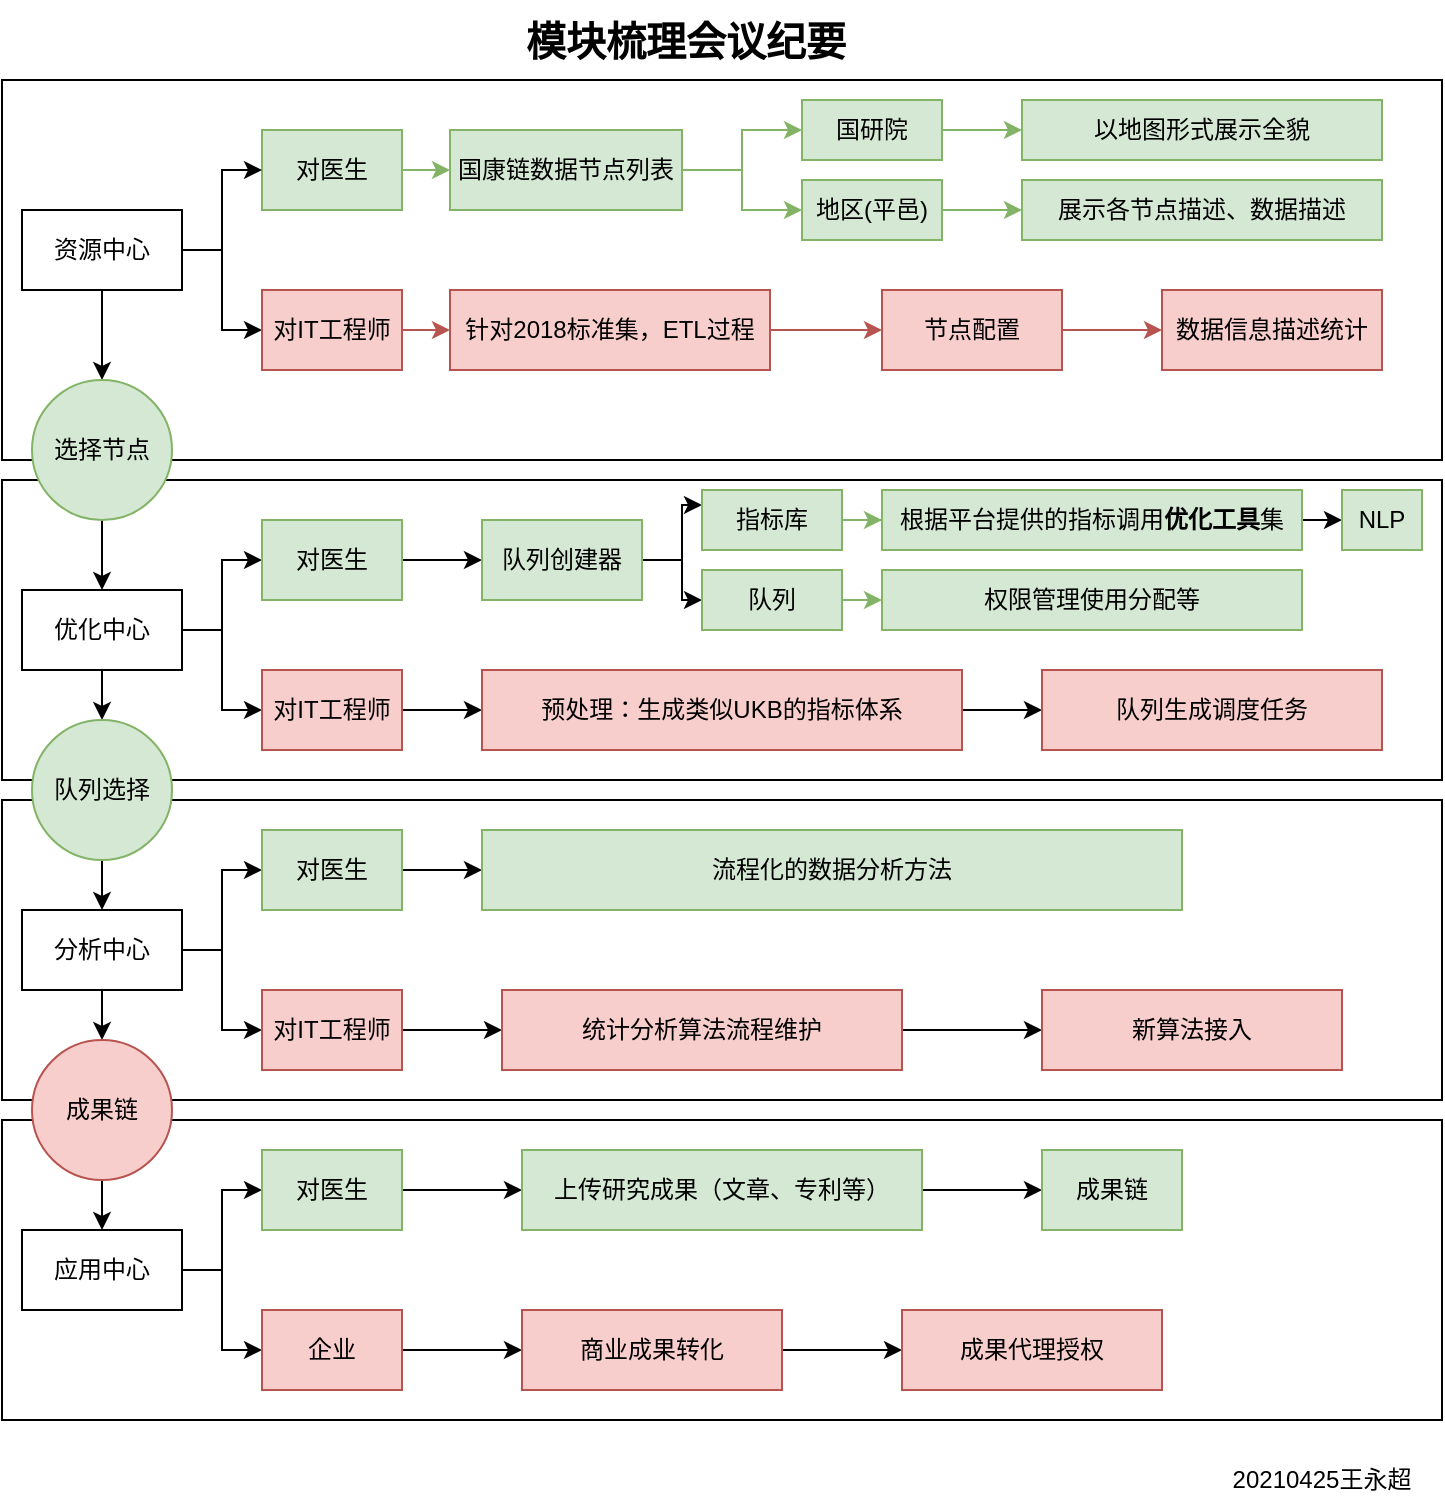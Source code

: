 <mxfile version="14.6.1" type="github"><diagram id="MJKq4VRJ208Hil9jNjBE" name="Page-1"><mxGraphModel dx="1422" dy="706" grid="1" gridSize="10" guides="1" tooltips="1" connect="1" arrows="1" fold="1" page="1" pageScale="1" pageWidth="827" pageHeight="1169" math="0" shadow="0"><root><mxCell id="0"/><mxCell id="1" parent="0"/><mxCell id="X51zX2RjeW-u4-VrrPBb-1" value="" style="rounded=0;whiteSpace=wrap;html=1;" vertex="1" parent="1"><mxGeometry x="40" y="80" width="720" height="190" as="geometry"/></mxCell><mxCell id="X51zX2RjeW-u4-VrrPBb-3" value="" style="rounded=0;whiteSpace=wrap;html=1;" vertex="1" parent="1"><mxGeometry x="40" y="280" width="720" height="150" as="geometry"/></mxCell><mxCell id="X51zX2RjeW-u4-VrrPBb-5" value="" style="rounded=0;whiteSpace=wrap;html=1;" vertex="1" parent="1"><mxGeometry x="40" y="440" width="720" height="150" as="geometry"/></mxCell><mxCell id="X51zX2RjeW-u4-VrrPBb-7" value="" style="rounded=0;whiteSpace=wrap;html=1;" vertex="1" parent="1"><mxGeometry x="40" y="600" width="720" height="150" as="geometry"/></mxCell><mxCell id="X51zX2RjeW-u4-VrrPBb-19" style="edgeStyle=orthogonalEdgeStyle;rounded=0;orthogonalLoop=1;jettySize=auto;html=1;exitX=1;exitY=0.5;exitDx=0;exitDy=0;entryX=0;entryY=0.5;entryDx=0;entryDy=0;fillColor=#d5e8d4;strokeColor=#82b366;" edge="1" parent="1" source="X51zX2RjeW-u4-VrrPBb-9" target="X51zX2RjeW-u4-VrrPBb-14"><mxGeometry relative="1" as="geometry"/></mxCell><mxCell id="X51zX2RjeW-u4-VrrPBb-9" value="对医生" style="rounded=0;whiteSpace=wrap;html=1;fillColor=#d5e8d4;strokeColor=#82b366;" vertex="1" parent="1"><mxGeometry x="170" y="105" width="70" height="40" as="geometry"/></mxCell><mxCell id="X51zX2RjeW-u4-VrrPBb-12" style="edgeStyle=orthogonalEdgeStyle;rounded=0;orthogonalLoop=1;jettySize=auto;html=1;exitX=1;exitY=0.5;exitDx=0;exitDy=0;entryX=0;entryY=0.5;entryDx=0;entryDy=0;" edge="1" parent="1" source="X51zX2RjeW-u4-VrrPBb-10" target="X51zX2RjeW-u4-VrrPBb-9"><mxGeometry relative="1" as="geometry"/></mxCell><mxCell id="X51zX2RjeW-u4-VrrPBb-13" style="edgeStyle=orthogonalEdgeStyle;rounded=0;orthogonalLoop=1;jettySize=auto;html=1;exitX=1;exitY=0.5;exitDx=0;exitDy=0;entryX=0;entryY=0.5;entryDx=0;entryDy=0;" edge="1" parent="1" source="X51zX2RjeW-u4-VrrPBb-10" target="X51zX2RjeW-u4-VrrPBb-11"><mxGeometry relative="1" as="geometry"/></mxCell><mxCell id="X51zX2RjeW-u4-VrrPBb-34" style="edgeStyle=orthogonalEdgeStyle;rounded=0;orthogonalLoop=1;jettySize=auto;html=1;exitX=0.5;exitY=1;exitDx=0;exitDy=0;entryX=0.5;entryY=0;entryDx=0;entryDy=0;" edge="1" parent="1" source="X51zX2RjeW-u4-VrrPBb-10" target="X51zX2RjeW-u4-VrrPBb-33"><mxGeometry relative="1" as="geometry"/></mxCell><mxCell id="X51zX2RjeW-u4-VrrPBb-10" value="&lt;span&gt;资源中心&lt;/span&gt;" style="rounded=0;whiteSpace=wrap;html=1;" vertex="1" parent="1"><mxGeometry x="50" y="145" width="80" height="40" as="geometry"/></mxCell><mxCell id="X51zX2RjeW-u4-VrrPBb-21" style="edgeStyle=orthogonalEdgeStyle;rounded=0;orthogonalLoop=1;jettySize=auto;html=1;exitX=1;exitY=0.5;exitDx=0;exitDy=0;entryX=0;entryY=0.5;entryDx=0;entryDy=0;fillColor=#f8cecc;strokeColor=#b85450;" edge="1" parent="1" source="X51zX2RjeW-u4-VrrPBb-11" target="X51zX2RjeW-u4-VrrPBb-20"><mxGeometry relative="1" as="geometry"/></mxCell><mxCell id="X51zX2RjeW-u4-VrrPBb-11" value="对IT工程师" style="rounded=0;whiteSpace=wrap;html=1;fillColor=#f8cecc;strokeColor=#b85450;" vertex="1" parent="1"><mxGeometry x="170" y="185" width="70" height="40" as="geometry"/></mxCell><mxCell id="X51zX2RjeW-u4-VrrPBb-17" style="edgeStyle=orthogonalEdgeStyle;rounded=0;orthogonalLoop=1;jettySize=auto;html=1;exitX=1;exitY=0.5;exitDx=0;exitDy=0;entryX=0;entryY=0.5;entryDx=0;entryDy=0;fillColor=#d5e8d4;strokeColor=#82b366;" edge="1" parent="1" source="X51zX2RjeW-u4-VrrPBb-14" target="X51zX2RjeW-u4-VrrPBb-16"><mxGeometry relative="1" as="geometry"/></mxCell><mxCell id="X51zX2RjeW-u4-VrrPBb-18" style="edgeStyle=orthogonalEdgeStyle;rounded=0;orthogonalLoop=1;jettySize=auto;html=1;exitX=1;exitY=0.5;exitDx=0;exitDy=0;fillColor=#d5e8d4;strokeColor=#82b366;" edge="1" parent="1" source="X51zX2RjeW-u4-VrrPBb-14" target="X51zX2RjeW-u4-VrrPBb-15"><mxGeometry relative="1" as="geometry"/></mxCell><mxCell id="X51zX2RjeW-u4-VrrPBb-14" value="国康链数据节点列表" style="rounded=0;whiteSpace=wrap;html=1;fillColor=#d5e8d4;strokeColor=#82b366;" vertex="1" parent="1"><mxGeometry x="264" y="105" width="116" height="40" as="geometry"/></mxCell><mxCell id="X51zX2RjeW-u4-VrrPBb-29" style="edgeStyle=orthogonalEdgeStyle;rounded=0;orthogonalLoop=1;jettySize=auto;html=1;exitX=1;exitY=0.5;exitDx=0;exitDy=0;entryX=0;entryY=0.5;entryDx=0;entryDy=0;fillColor=#d5e8d4;strokeColor=#82b366;" edge="1" parent="1" source="X51zX2RjeW-u4-VrrPBb-15" target="X51zX2RjeW-u4-VrrPBb-28"><mxGeometry relative="1" as="geometry"/></mxCell><mxCell id="X51zX2RjeW-u4-VrrPBb-15" value="地区(平邑)" style="rounded=0;whiteSpace=wrap;html=1;fillColor=#d5e8d4;strokeColor=#82b366;" vertex="1" parent="1"><mxGeometry x="440" y="130" width="70" height="30" as="geometry"/></mxCell><mxCell id="X51zX2RjeW-u4-VrrPBb-27" style="edgeStyle=orthogonalEdgeStyle;rounded=0;orthogonalLoop=1;jettySize=auto;html=1;exitX=1;exitY=0.5;exitDx=0;exitDy=0;fillColor=#d5e8d4;strokeColor=#82b366;" edge="1" parent="1" source="X51zX2RjeW-u4-VrrPBb-16" target="X51zX2RjeW-u4-VrrPBb-26"><mxGeometry relative="1" as="geometry"/></mxCell><mxCell id="X51zX2RjeW-u4-VrrPBb-16" value="国研院" style="rounded=0;whiteSpace=wrap;html=1;fillColor=#d5e8d4;strokeColor=#82b366;" vertex="1" parent="1"><mxGeometry x="440" y="90" width="70" height="30" as="geometry"/></mxCell><mxCell id="X51zX2RjeW-u4-VrrPBb-23" style="edgeStyle=orthogonalEdgeStyle;rounded=0;orthogonalLoop=1;jettySize=auto;html=1;exitX=1;exitY=0.5;exitDx=0;exitDy=0;entryX=0;entryY=0.5;entryDx=0;entryDy=0;fillColor=#f8cecc;strokeColor=#b85450;" edge="1" parent="1" source="X51zX2RjeW-u4-VrrPBb-20" target="X51zX2RjeW-u4-VrrPBb-22"><mxGeometry relative="1" as="geometry"/></mxCell><mxCell id="X51zX2RjeW-u4-VrrPBb-20" value="针对2018标准集，ETL过程" style="rounded=0;whiteSpace=wrap;html=1;fillColor=#f8cecc;strokeColor=#b85450;" vertex="1" parent="1"><mxGeometry x="264" y="185" width="160" height="40" as="geometry"/></mxCell><mxCell id="X51zX2RjeW-u4-VrrPBb-25" style="edgeStyle=orthogonalEdgeStyle;rounded=0;orthogonalLoop=1;jettySize=auto;html=1;exitX=1;exitY=0.5;exitDx=0;exitDy=0;entryX=0;entryY=0.5;entryDx=0;entryDy=0;fillColor=#f8cecc;strokeColor=#b85450;" edge="1" parent="1" source="X51zX2RjeW-u4-VrrPBb-22" target="X51zX2RjeW-u4-VrrPBb-24"><mxGeometry relative="1" as="geometry"/></mxCell><mxCell id="X51zX2RjeW-u4-VrrPBb-22" value="节点配置" style="rounded=0;whiteSpace=wrap;html=1;fillColor=#f8cecc;strokeColor=#b85450;" vertex="1" parent="1"><mxGeometry x="480" y="185" width="90" height="40" as="geometry"/></mxCell><mxCell id="X51zX2RjeW-u4-VrrPBb-24" value="数据信息描述统计" style="rounded=0;whiteSpace=wrap;html=1;fillColor=#f8cecc;strokeColor=#b85450;" vertex="1" parent="1"><mxGeometry x="620" y="185" width="110" height="40" as="geometry"/></mxCell><mxCell id="X51zX2RjeW-u4-VrrPBb-26" value="以地图形式展示全貌" style="rounded=0;whiteSpace=wrap;html=1;fillColor=#d5e8d4;strokeColor=#82b366;" vertex="1" parent="1"><mxGeometry x="550" y="90" width="180" height="30" as="geometry"/></mxCell><mxCell id="X51zX2RjeW-u4-VrrPBb-28" value="展示各节点描述、数据描述" style="rounded=0;whiteSpace=wrap;html=1;fillColor=#d5e8d4;strokeColor=#82b366;" vertex="1" parent="1"><mxGeometry x="550" y="130" width="180" height="30" as="geometry"/></mxCell><mxCell id="X51zX2RjeW-u4-VrrPBb-38" style="edgeStyle=orthogonalEdgeStyle;rounded=0;orthogonalLoop=1;jettySize=auto;html=1;exitX=1;exitY=0.5;exitDx=0;exitDy=0;" edge="1" parent="1" source="X51zX2RjeW-u4-VrrPBb-30" target="X51zX2RjeW-u4-VrrPBb-36"><mxGeometry relative="1" as="geometry"/></mxCell><mxCell id="X51zX2RjeW-u4-VrrPBb-39" style="edgeStyle=orthogonalEdgeStyle;rounded=0;orthogonalLoop=1;jettySize=auto;html=1;exitX=1;exitY=0.5;exitDx=0;exitDy=0;entryX=0;entryY=0.5;entryDx=0;entryDy=0;" edge="1" parent="1" source="X51zX2RjeW-u4-VrrPBb-30" target="X51zX2RjeW-u4-VrrPBb-37"><mxGeometry relative="1" as="geometry"/></mxCell><mxCell id="X51zX2RjeW-u4-VrrPBb-65" style="edgeStyle=orthogonalEdgeStyle;rounded=0;orthogonalLoop=1;jettySize=auto;html=1;exitX=0.5;exitY=1;exitDx=0;exitDy=0;" edge="1" parent="1" source="X51zX2RjeW-u4-VrrPBb-30" target="X51zX2RjeW-u4-VrrPBb-64"><mxGeometry relative="1" as="geometry"/></mxCell><mxCell id="X51zX2RjeW-u4-VrrPBb-30" value="优化中心" style="rounded=0;whiteSpace=wrap;html=1;" vertex="1" parent="1"><mxGeometry x="50" y="335" width="80" height="40" as="geometry"/></mxCell><mxCell id="X51zX2RjeW-u4-VrrPBb-44" style="edgeStyle=orthogonalEdgeStyle;rounded=0;orthogonalLoop=1;jettySize=auto;html=1;exitX=1;exitY=0.5;exitDx=0;exitDy=0;entryX=0;entryY=0.5;entryDx=0;entryDy=0;" edge="1" parent="1" source="X51zX2RjeW-u4-VrrPBb-31" target="X51zX2RjeW-u4-VrrPBb-40"><mxGeometry relative="1" as="geometry"/></mxCell><mxCell id="X51zX2RjeW-u4-VrrPBb-45" style="edgeStyle=orthogonalEdgeStyle;rounded=0;orthogonalLoop=1;jettySize=auto;html=1;exitX=1;exitY=0.5;exitDx=0;exitDy=0;entryX=0;entryY=0.5;entryDx=0;entryDy=0;" edge="1" parent="1" source="X51zX2RjeW-u4-VrrPBb-31" target="X51zX2RjeW-u4-VrrPBb-41"><mxGeometry relative="1" as="geometry"/></mxCell><mxCell id="X51zX2RjeW-u4-VrrPBb-76" style="edgeStyle=orthogonalEdgeStyle;rounded=0;orthogonalLoop=1;jettySize=auto;html=1;exitX=0.5;exitY=1;exitDx=0;exitDy=0;entryX=0.5;entryY=0;entryDx=0;entryDy=0;" edge="1" parent="1" source="X51zX2RjeW-u4-VrrPBb-31" target="X51zX2RjeW-u4-VrrPBb-75"><mxGeometry relative="1" as="geometry"/></mxCell><mxCell id="X51zX2RjeW-u4-VrrPBb-31" value="分析中心" style="rounded=0;whiteSpace=wrap;html=1;" vertex="1" parent="1"><mxGeometry x="50" y="495" width="80" height="40" as="geometry"/></mxCell><mxCell id="X51zX2RjeW-u4-VrrPBb-46" style="edgeStyle=orthogonalEdgeStyle;rounded=0;orthogonalLoop=1;jettySize=auto;html=1;exitX=1;exitY=0.5;exitDx=0;exitDy=0;" edge="1" parent="1" source="X51zX2RjeW-u4-VrrPBb-32" target="X51zX2RjeW-u4-VrrPBb-42"><mxGeometry relative="1" as="geometry"/></mxCell><mxCell id="X51zX2RjeW-u4-VrrPBb-47" style="edgeStyle=orthogonalEdgeStyle;rounded=0;orthogonalLoop=1;jettySize=auto;html=1;exitX=1;exitY=0.5;exitDx=0;exitDy=0;" edge="1" parent="1" source="X51zX2RjeW-u4-VrrPBb-32" target="X51zX2RjeW-u4-VrrPBb-43"><mxGeometry relative="1" as="geometry"/></mxCell><mxCell id="X51zX2RjeW-u4-VrrPBb-32" value="应用中心" style="rounded=0;whiteSpace=wrap;html=1;" vertex="1" parent="1"><mxGeometry x="50" y="655" width="80" height="40" as="geometry"/></mxCell><mxCell id="X51zX2RjeW-u4-VrrPBb-35" style="edgeStyle=orthogonalEdgeStyle;rounded=0;orthogonalLoop=1;jettySize=auto;html=1;exitX=0.5;exitY=1;exitDx=0;exitDy=0;" edge="1" parent="1" source="X51zX2RjeW-u4-VrrPBb-33" target="X51zX2RjeW-u4-VrrPBb-30"><mxGeometry relative="1" as="geometry"/></mxCell><mxCell id="X51zX2RjeW-u4-VrrPBb-33" value="选择节点" style="ellipse;whiteSpace=wrap;html=1;aspect=fixed;fillColor=#d5e8d4;strokeColor=#82b366;" vertex="1" parent="1"><mxGeometry x="55" y="230" width="70" height="70" as="geometry"/></mxCell><mxCell id="X51zX2RjeW-u4-VrrPBb-51" style="edgeStyle=orthogonalEdgeStyle;rounded=0;orthogonalLoop=1;jettySize=auto;html=1;exitX=1;exitY=0.5;exitDx=0;exitDy=0;" edge="1" parent="1" source="X51zX2RjeW-u4-VrrPBb-36" target="X51zX2RjeW-u4-VrrPBb-50"><mxGeometry relative="1" as="geometry"/></mxCell><mxCell id="X51zX2RjeW-u4-VrrPBb-36" value="对医生" style="rounded=0;whiteSpace=wrap;html=1;fillColor=#d5e8d4;strokeColor=#82b366;" vertex="1" parent="1"><mxGeometry x="170" y="300" width="70" height="40" as="geometry"/></mxCell><mxCell id="X51zX2RjeW-u4-VrrPBb-49" style="edgeStyle=orthogonalEdgeStyle;rounded=0;orthogonalLoop=1;jettySize=auto;html=1;exitX=1;exitY=0.5;exitDx=0;exitDy=0;" edge="1" parent="1" source="X51zX2RjeW-u4-VrrPBb-37" target="X51zX2RjeW-u4-VrrPBb-48"><mxGeometry relative="1" as="geometry"/></mxCell><mxCell id="X51zX2RjeW-u4-VrrPBb-37" value="对IT工程师" style="rounded=0;whiteSpace=wrap;html=1;fillColor=#f8cecc;strokeColor=#b85450;" vertex="1" parent="1"><mxGeometry x="170" y="375" width="70" height="40" as="geometry"/></mxCell><mxCell id="X51zX2RjeW-u4-VrrPBb-79" style="edgeStyle=orthogonalEdgeStyle;rounded=0;orthogonalLoop=1;jettySize=auto;html=1;exitX=1;exitY=0.5;exitDx=0;exitDy=0;entryX=0;entryY=0.5;entryDx=0;entryDy=0;" edge="1" parent="1" source="X51zX2RjeW-u4-VrrPBb-40" target="X51zX2RjeW-u4-VrrPBb-78"><mxGeometry relative="1" as="geometry"/></mxCell><mxCell id="X51zX2RjeW-u4-VrrPBb-40" value="对医生" style="rounded=0;whiteSpace=wrap;html=1;fillColor=#d5e8d4;strokeColor=#82b366;" vertex="1" parent="1"><mxGeometry x="170" y="455" width="70" height="40" as="geometry"/></mxCell><mxCell id="X51zX2RjeW-u4-VrrPBb-81" style="edgeStyle=orthogonalEdgeStyle;rounded=0;orthogonalLoop=1;jettySize=auto;html=1;exitX=1;exitY=0.5;exitDx=0;exitDy=0;" edge="1" parent="1" source="X51zX2RjeW-u4-VrrPBb-41" target="X51zX2RjeW-u4-VrrPBb-80"><mxGeometry relative="1" as="geometry"/></mxCell><mxCell id="X51zX2RjeW-u4-VrrPBb-41" value="对IT工程师" style="rounded=0;whiteSpace=wrap;html=1;fillColor=#f8cecc;strokeColor=#b85450;" vertex="1" parent="1"><mxGeometry x="170" y="535" width="70" height="40" as="geometry"/></mxCell><mxCell id="X51zX2RjeW-u4-VrrPBb-68" style="edgeStyle=orthogonalEdgeStyle;rounded=0;orthogonalLoop=1;jettySize=auto;html=1;exitX=1;exitY=0.5;exitDx=0;exitDy=0;" edge="1" parent="1" source="X51zX2RjeW-u4-VrrPBb-42" target="X51zX2RjeW-u4-VrrPBb-67"><mxGeometry relative="1" as="geometry"/></mxCell><mxCell id="X51zX2RjeW-u4-VrrPBb-42" value="对医生" style="rounded=0;whiteSpace=wrap;html=1;fillColor=#d5e8d4;strokeColor=#82b366;" vertex="1" parent="1"><mxGeometry x="170" y="615" width="70" height="40" as="geometry"/></mxCell><mxCell id="X51zX2RjeW-u4-VrrPBb-70" style="edgeStyle=orthogonalEdgeStyle;rounded=0;orthogonalLoop=1;jettySize=auto;html=1;" edge="1" parent="1" source="X51zX2RjeW-u4-VrrPBb-43" target="X51zX2RjeW-u4-VrrPBb-69"><mxGeometry relative="1" as="geometry"/></mxCell><mxCell id="X51zX2RjeW-u4-VrrPBb-43" value="企业" style="rounded=0;whiteSpace=wrap;html=1;fillColor=#f8cecc;strokeColor=#b85450;" vertex="1" parent="1"><mxGeometry x="170" y="695" width="70" height="40" as="geometry"/></mxCell><mxCell id="X51zX2RjeW-u4-VrrPBb-61" style="edgeStyle=orthogonalEdgeStyle;rounded=0;orthogonalLoop=1;jettySize=auto;html=1;exitX=1;exitY=0.5;exitDx=0;exitDy=0;" edge="1" parent="1" source="X51zX2RjeW-u4-VrrPBb-48" target="X51zX2RjeW-u4-VrrPBb-60"><mxGeometry relative="1" as="geometry"/></mxCell><mxCell id="X51zX2RjeW-u4-VrrPBb-48" value="预处理：生成类似UKB的指标体系" style="rounded=0;whiteSpace=wrap;html=1;fillColor=#f8cecc;strokeColor=#b85450;" vertex="1" parent="1"><mxGeometry x="280" y="375" width="240" height="40" as="geometry"/></mxCell><mxCell id="X51zX2RjeW-u4-VrrPBb-58" style="edgeStyle=orthogonalEdgeStyle;rounded=0;orthogonalLoop=1;jettySize=auto;html=1;exitX=1;exitY=0.5;exitDx=0;exitDy=0;entryX=0;entryY=0.25;entryDx=0;entryDy=0;" edge="1" parent="1" source="X51zX2RjeW-u4-VrrPBb-50" target="X51zX2RjeW-u4-VrrPBb-55"><mxGeometry relative="1" as="geometry"/></mxCell><mxCell id="X51zX2RjeW-u4-VrrPBb-59" style="edgeStyle=orthogonalEdgeStyle;rounded=0;orthogonalLoop=1;jettySize=auto;html=1;exitX=1;exitY=0.5;exitDx=0;exitDy=0;" edge="1" parent="1" source="X51zX2RjeW-u4-VrrPBb-50" target="X51zX2RjeW-u4-VrrPBb-53"><mxGeometry relative="1" as="geometry"/></mxCell><mxCell id="X51zX2RjeW-u4-VrrPBb-50" value="队列创建器" style="rounded=0;whiteSpace=wrap;html=1;fillColor=#d5e8d4;strokeColor=#82b366;" vertex="1" parent="1"><mxGeometry x="280" y="300" width="80" height="40" as="geometry"/></mxCell><mxCell id="X51zX2RjeW-u4-VrrPBb-52" style="edgeStyle=orthogonalEdgeStyle;rounded=0;orthogonalLoop=1;jettySize=auto;html=1;exitX=1;exitY=0.5;exitDx=0;exitDy=0;entryX=0;entryY=0.5;entryDx=0;entryDy=0;fillColor=#d5e8d4;strokeColor=#82b366;" edge="1" parent="1" source="X51zX2RjeW-u4-VrrPBb-53" target="X51zX2RjeW-u4-VrrPBb-57"><mxGeometry relative="1" as="geometry"/></mxCell><mxCell id="X51zX2RjeW-u4-VrrPBb-53" value="队列" style="rounded=0;whiteSpace=wrap;html=1;fillColor=#d5e8d4;strokeColor=#82b366;" vertex="1" parent="1"><mxGeometry x="390" y="325" width="70" height="30" as="geometry"/></mxCell><mxCell id="X51zX2RjeW-u4-VrrPBb-54" style="edgeStyle=orthogonalEdgeStyle;rounded=0;orthogonalLoop=1;jettySize=auto;html=1;exitX=1;exitY=0.5;exitDx=0;exitDy=0;fillColor=#d5e8d4;strokeColor=#82b366;" edge="1" parent="1" source="X51zX2RjeW-u4-VrrPBb-55" target="X51zX2RjeW-u4-VrrPBb-56"><mxGeometry relative="1" as="geometry"/></mxCell><mxCell id="X51zX2RjeW-u4-VrrPBb-55" value="指标库" style="rounded=0;whiteSpace=wrap;html=1;fillColor=#d5e8d4;strokeColor=#82b366;" vertex="1" parent="1"><mxGeometry x="390" y="285" width="70" height="30" as="geometry"/></mxCell><mxCell id="X51zX2RjeW-u4-VrrPBb-63" style="edgeStyle=orthogonalEdgeStyle;rounded=0;orthogonalLoop=1;jettySize=auto;html=1;exitX=1;exitY=0.5;exitDx=0;exitDy=0;entryX=0;entryY=0.5;entryDx=0;entryDy=0;" edge="1" parent="1" source="X51zX2RjeW-u4-VrrPBb-56" target="X51zX2RjeW-u4-VrrPBb-62"><mxGeometry relative="1" as="geometry"/></mxCell><mxCell id="X51zX2RjeW-u4-VrrPBb-56" value="根据平台提供的指标调用&lt;b&gt;优化工具&lt;/b&gt;集" style="rounded=0;whiteSpace=wrap;html=1;fillColor=#d5e8d4;strokeColor=#82b366;" vertex="1" parent="1"><mxGeometry x="480" y="285" width="210" height="30" as="geometry"/></mxCell><mxCell id="X51zX2RjeW-u4-VrrPBb-57" value="权限管理使用分配等" style="rounded=0;whiteSpace=wrap;html=1;fillColor=#d5e8d4;strokeColor=#82b366;" vertex="1" parent="1"><mxGeometry x="480" y="325" width="210" height="30" as="geometry"/></mxCell><mxCell id="X51zX2RjeW-u4-VrrPBb-60" value="队列生成调度任务" style="rounded=0;whiteSpace=wrap;html=1;fillColor=#f8cecc;strokeColor=#b85450;" vertex="1" parent="1"><mxGeometry x="560" y="375" width="170" height="40" as="geometry"/></mxCell><mxCell id="X51zX2RjeW-u4-VrrPBb-62" value="NLP" style="rounded=0;whiteSpace=wrap;html=1;fillColor=#d5e8d4;strokeColor=#82b366;" vertex="1" parent="1"><mxGeometry x="710" y="285" width="40" height="30" as="geometry"/></mxCell><mxCell id="X51zX2RjeW-u4-VrrPBb-66" style="edgeStyle=orthogonalEdgeStyle;rounded=0;orthogonalLoop=1;jettySize=auto;html=1;exitX=0.5;exitY=1;exitDx=0;exitDy=0;" edge="1" parent="1" source="X51zX2RjeW-u4-VrrPBb-64" target="X51zX2RjeW-u4-VrrPBb-31"><mxGeometry relative="1" as="geometry"/></mxCell><mxCell id="X51zX2RjeW-u4-VrrPBb-64" value="队列选择" style="ellipse;whiteSpace=wrap;html=1;aspect=fixed;fillColor=#d5e8d4;strokeColor=#82b366;" vertex="1" parent="1"><mxGeometry x="55" y="400" width="70" height="70" as="geometry"/></mxCell><mxCell id="X51zX2RjeW-u4-VrrPBb-74" style="edgeStyle=orthogonalEdgeStyle;rounded=0;orthogonalLoop=1;jettySize=auto;html=1;exitX=1;exitY=0.5;exitDx=0;exitDy=0;" edge="1" parent="1" source="X51zX2RjeW-u4-VrrPBb-67" target="X51zX2RjeW-u4-VrrPBb-73"><mxGeometry relative="1" as="geometry"/></mxCell><mxCell id="X51zX2RjeW-u4-VrrPBb-67" value="上传研究成果（文章、专利等）" style="rounded=0;whiteSpace=wrap;html=1;fillColor=#d5e8d4;strokeColor=#82b366;" vertex="1" parent="1"><mxGeometry x="300" y="615" width="200" height="40" as="geometry"/></mxCell><mxCell id="X51zX2RjeW-u4-VrrPBb-72" style="edgeStyle=orthogonalEdgeStyle;rounded=0;orthogonalLoop=1;jettySize=auto;html=1;exitX=1;exitY=0.5;exitDx=0;exitDy=0;entryX=0;entryY=0.5;entryDx=0;entryDy=0;" edge="1" parent="1" source="X51zX2RjeW-u4-VrrPBb-69" target="X51zX2RjeW-u4-VrrPBb-71"><mxGeometry relative="1" as="geometry"/></mxCell><mxCell id="X51zX2RjeW-u4-VrrPBb-69" value="商业成果转化" style="rounded=0;whiteSpace=wrap;html=1;fillColor=#f8cecc;strokeColor=#b85450;" vertex="1" parent="1"><mxGeometry x="300" y="695" width="130" height="40" as="geometry"/></mxCell><mxCell id="X51zX2RjeW-u4-VrrPBb-71" value="成果代理授权" style="rounded=0;whiteSpace=wrap;html=1;fillColor=#f8cecc;strokeColor=#b85450;" vertex="1" parent="1"><mxGeometry x="490" y="695" width="130" height="40" as="geometry"/></mxCell><mxCell id="X51zX2RjeW-u4-VrrPBb-73" value="成果链" style="rounded=0;whiteSpace=wrap;html=1;fillColor=#d5e8d4;strokeColor=#82b366;" vertex="1" parent="1"><mxGeometry x="560" y="615" width="70" height="40" as="geometry"/></mxCell><mxCell id="X51zX2RjeW-u4-VrrPBb-77" style="edgeStyle=orthogonalEdgeStyle;rounded=0;orthogonalLoop=1;jettySize=auto;html=1;exitX=0.5;exitY=1;exitDx=0;exitDy=0;entryX=0.5;entryY=0;entryDx=0;entryDy=0;" edge="1" parent="1" source="X51zX2RjeW-u4-VrrPBb-75" target="X51zX2RjeW-u4-VrrPBb-32"><mxGeometry relative="1" as="geometry"/></mxCell><mxCell id="X51zX2RjeW-u4-VrrPBb-75" value="成果链" style="ellipse;whiteSpace=wrap;html=1;aspect=fixed;fillColor=#f8cecc;strokeColor=#b85450;" vertex="1" parent="1"><mxGeometry x="55" y="560" width="70" height="70" as="geometry"/></mxCell><mxCell id="X51zX2RjeW-u4-VrrPBb-78" value="流程化的数据分析方法" style="rounded=0;whiteSpace=wrap;html=1;fillColor=#d5e8d4;strokeColor=#82b366;" vertex="1" parent="1"><mxGeometry x="280" y="455" width="350" height="40" as="geometry"/></mxCell><mxCell id="X51zX2RjeW-u4-VrrPBb-83" style="edgeStyle=orthogonalEdgeStyle;rounded=0;orthogonalLoop=1;jettySize=auto;html=1;" edge="1" parent="1" source="X51zX2RjeW-u4-VrrPBb-80" target="X51zX2RjeW-u4-VrrPBb-82"><mxGeometry relative="1" as="geometry"/></mxCell><mxCell id="X51zX2RjeW-u4-VrrPBb-80" value="统计分析算法流程维护" style="rounded=0;whiteSpace=wrap;html=1;fillColor=#f8cecc;strokeColor=#b85450;" vertex="1" parent="1"><mxGeometry x="290" y="535" width="200" height="40" as="geometry"/></mxCell><mxCell id="X51zX2RjeW-u4-VrrPBb-82" value="新算法接入" style="rounded=0;whiteSpace=wrap;html=1;fillColor=#f8cecc;strokeColor=#b85450;" vertex="1" parent="1"><mxGeometry x="560" y="535" width="150" height="40" as="geometry"/></mxCell><mxCell id="X51zX2RjeW-u4-VrrPBb-85" value="&lt;font style=&quot;font-size: 20px&quot;&gt;&lt;b&gt;模块梳理会议纪要&lt;/b&gt;&lt;/font&gt;" style="text;html=1;strokeColor=none;fillColor=none;align=center;verticalAlign=middle;whiteSpace=wrap;rounded=0;" vertex="1" parent="1"><mxGeometry x="264" y="40" width="236" height="40" as="geometry"/></mxCell><mxCell id="X51zX2RjeW-u4-VrrPBb-86" value="20210425王永超" style="text;html=1;strokeColor=none;fillColor=none;align=center;verticalAlign=middle;whiteSpace=wrap;rounded=0;" vertex="1" parent="1"><mxGeometry x="640" y="770" width="120" height="20" as="geometry"/></mxCell></root></mxGraphModel></diagram></mxfile>